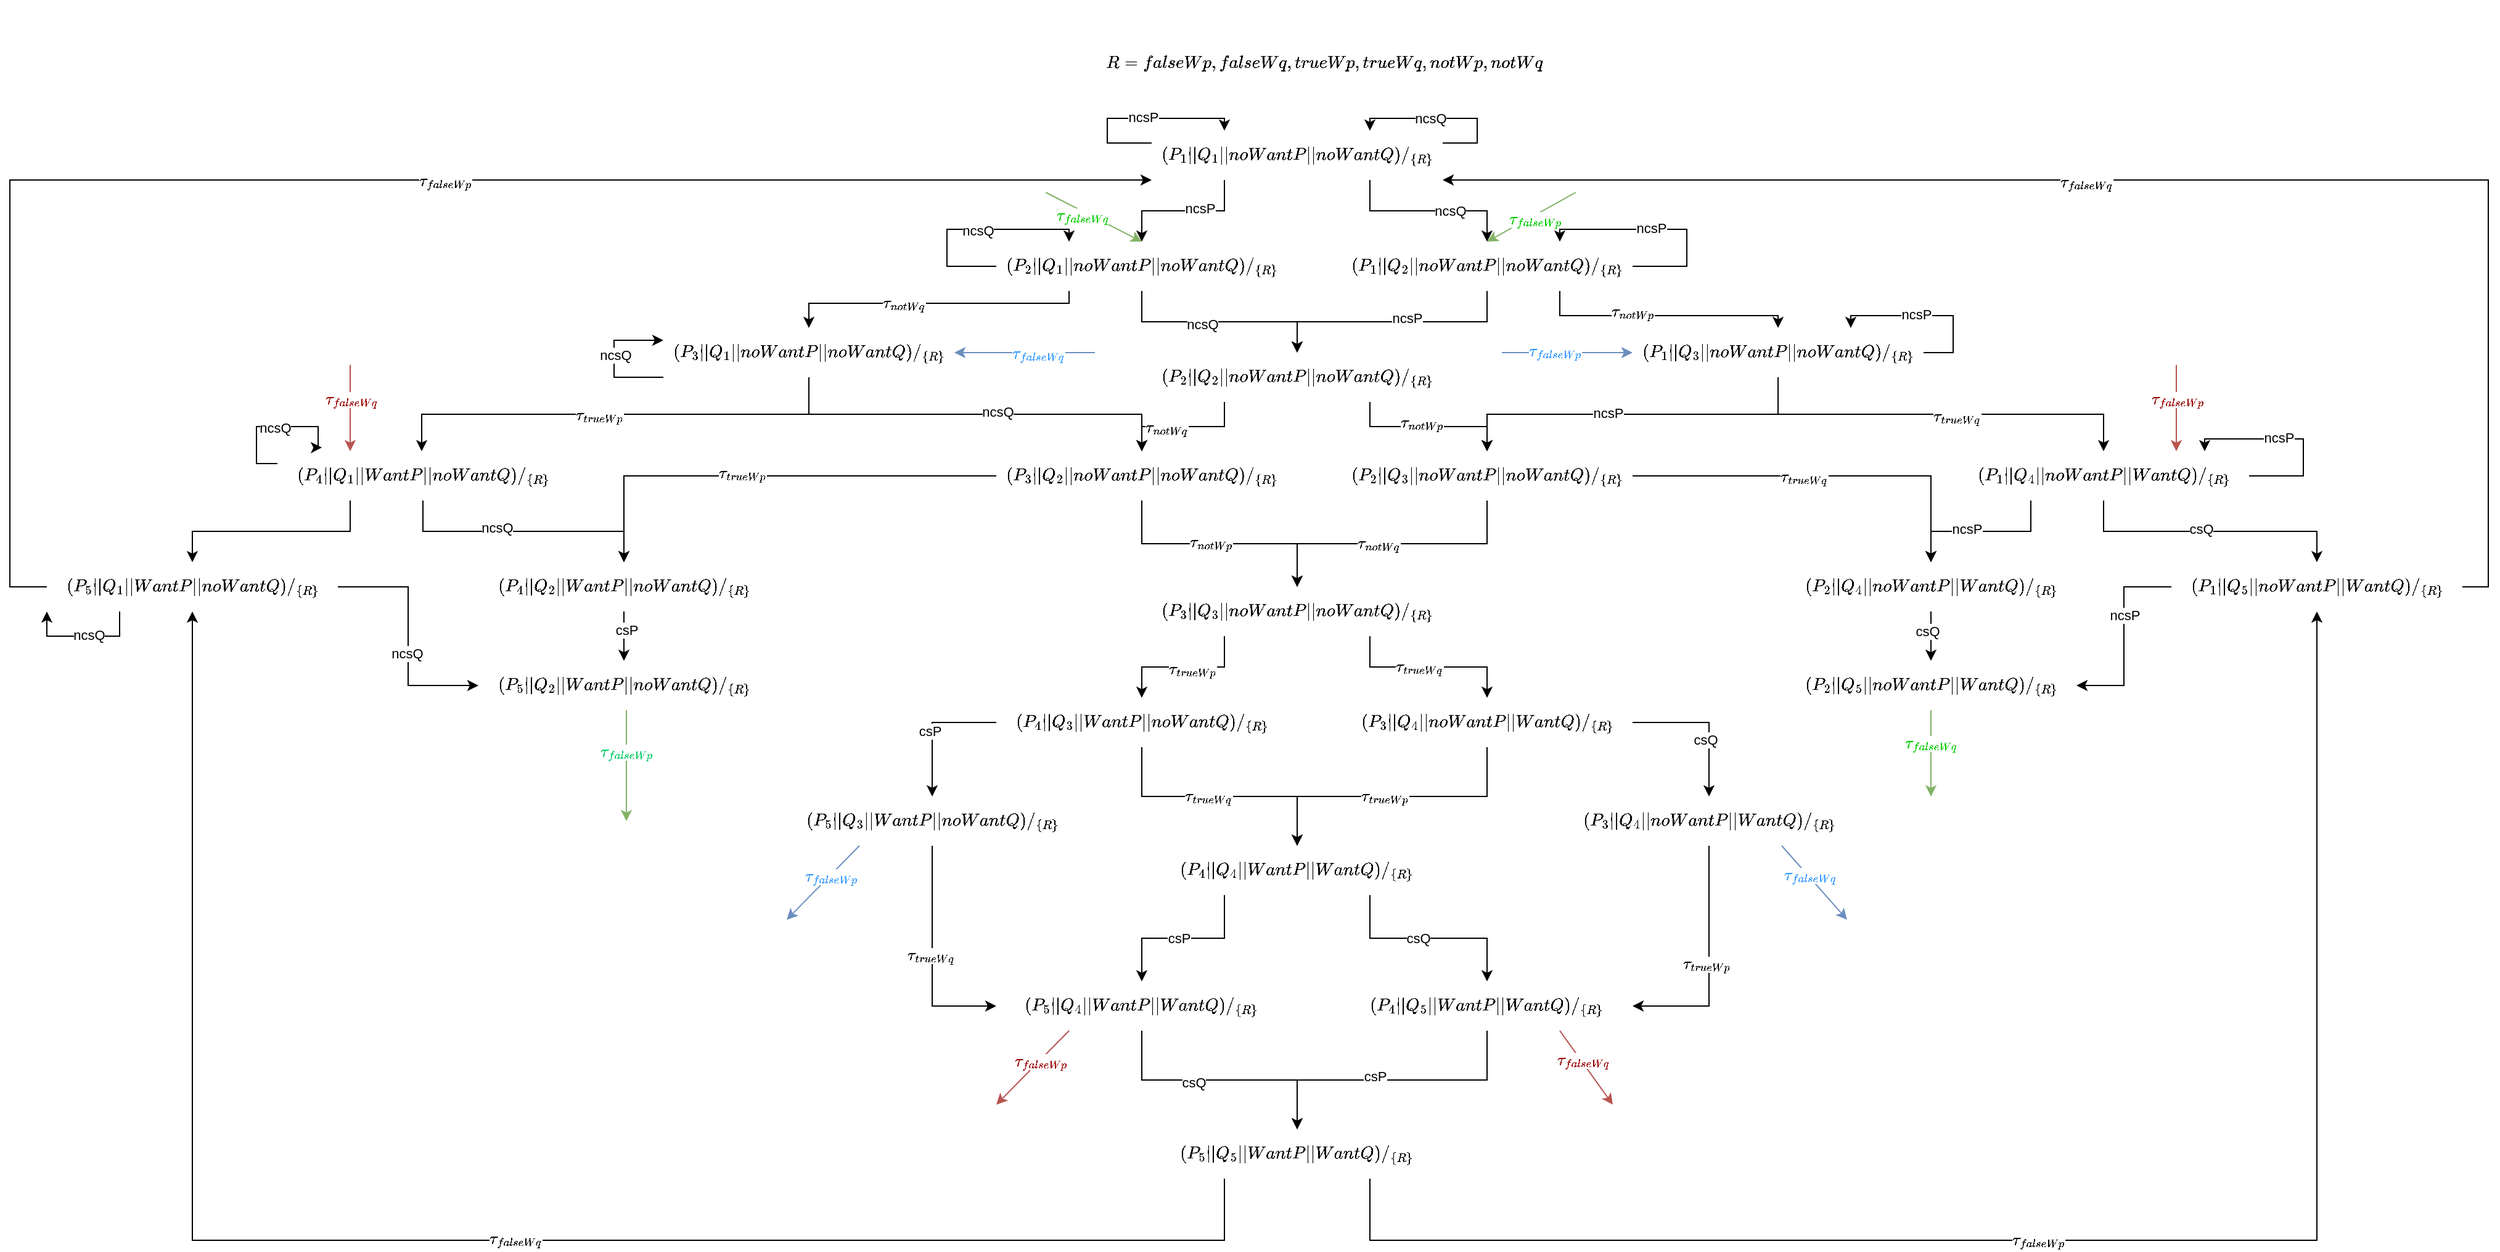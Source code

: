 <mxfile version="18.2.0" type="device"><diagram id="Afcf9CwC2AjglpCWgPPU" name="Page-1"><mxGraphModel dx="3427" dy="1967" grid="1" gridSize="10" guides="1" tooltips="1" connect="1" arrows="1" fold="1" page="1" pageScale="1" pageWidth="2200" pageHeight="1100" math="1" shadow="0"><root><mxCell id="0"/><mxCell id="1" parent="0"/><mxCell id="pfBzZt-6B8SaMZsvQ2Gk-3" style="edgeStyle=orthogonalEdgeStyle;rounded=0;orthogonalLoop=1;jettySize=auto;html=1;entryX=0.75;entryY=0;entryDx=0;entryDy=0;exitX=1;exitY=0.25;exitDx=0;exitDy=0;" parent="1" source="pfBzZt-6B8SaMZsvQ2Gk-1" target="pfBzZt-6B8SaMZsvQ2Gk-1" edge="1"><mxGeometry relative="1" as="geometry"><mxPoint x="1250.0" y="80" as="targetPoint"/><Array as="points"><mxPoint x="1250.0" y="120"/><mxPoint x="1250.0" y="100"/><mxPoint x="1163.0" y="100"/></Array></mxGeometry></mxCell><mxCell id="pfBzZt-6B8SaMZsvQ2Gk-4" value="ncsQ" style="edgeLabel;html=1;align=center;verticalAlign=middle;resizable=0;points=[];" parent="pfBzZt-6B8SaMZsvQ2Gk-3" vertex="1" connectable="0"><mxGeometry x="-0.215" y="1" relative="1" as="geometry"><mxPoint x="-29" y="-1" as="offset"/></mxGeometry></mxCell><mxCell id="pfBzZt-6B8SaMZsvQ2Gk-6" value="" style="edgeStyle=orthogonalEdgeStyle;rounded=0;orthogonalLoop=1;jettySize=auto;html=1;entryX=0.25;entryY=0;entryDx=0;entryDy=0;" parent="1" source="pfBzZt-6B8SaMZsvQ2Gk-1" target="pfBzZt-6B8SaMZsvQ2Gk-1" edge="1"><mxGeometry relative="1" as="geometry"><mxPoint x="980" y="100" as="targetPoint"/><Array as="points"><mxPoint x="950" y="120"/><mxPoint x="950" y="100"/><mxPoint x="1045" y="100"/></Array></mxGeometry></mxCell><mxCell id="pfBzZt-6B8SaMZsvQ2Gk-7" value="ncsP" style="edgeLabel;html=1;align=center;verticalAlign=middle;resizable=0;points=[];" parent="pfBzZt-6B8SaMZsvQ2Gk-6" vertex="1" connectable="0"><mxGeometry x="0.047" y="1" relative="1" as="geometry"><mxPoint as="offset"/></mxGeometry></mxCell><mxCell id="pfBzZt-6B8SaMZsvQ2Gk-11" style="edgeStyle=orthogonalEdgeStyle;rounded=0;orthogonalLoop=1;jettySize=auto;html=1;exitX=0.25;exitY=1;exitDx=0;exitDy=0;entryX=0.5;entryY=0;entryDx=0;entryDy=0;" parent="1" source="pfBzZt-6B8SaMZsvQ2Gk-1" target="pfBzZt-6B8SaMZsvQ2Gk-8" edge="1"><mxGeometry relative="1" as="geometry"/></mxCell><mxCell id="pfBzZt-6B8SaMZsvQ2Gk-13" value="ncsP" style="edgeLabel;html=1;align=center;verticalAlign=middle;resizable=0;points=[];" parent="pfBzZt-6B8SaMZsvQ2Gk-11" vertex="1" connectable="0"><mxGeometry x="-0.232" y="-2" relative="1" as="geometry"><mxPoint as="offset"/></mxGeometry></mxCell><mxCell id="pfBzZt-6B8SaMZsvQ2Gk-12" style="edgeStyle=orthogonalEdgeStyle;rounded=0;orthogonalLoop=1;jettySize=auto;html=1;exitX=0.75;exitY=1;exitDx=0;exitDy=0;" parent="1" source="pfBzZt-6B8SaMZsvQ2Gk-1" target="pfBzZt-6B8SaMZsvQ2Gk-9" edge="1"><mxGeometry relative="1" as="geometry"/></mxCell><mxCell id="pfBzZt-6B8SaMZsvQ2Gk-14" value="ncsQ" style="edgeLabel;html=1;align=center;verticalAlign=middle;resizable=0;points=[];" parent="pfBzZt-6B8SaMZsvQ2Gk-12" vertex="1" connectable="0"><mxGeometry x="0.239" relative="1" as="geometry"><mxPoint as="offset"/></mxGeometry></mxCell><mxCell id="pfBzZt-6B8SaMZsvQ2Gk-1" value="\( (P_1 || Q_1 || noWantP || noWantQ)/_{\{R\}} \)" style="text;html=1;strokeColor=none;fillColor=none;align=center;verticalAlign=middle;whiteSpace=wrap;rounded=0;" parent="1" vertex="1"><mxGeometry x="986" y="110" width="236" height="40" as="geometry"/></mxCell><mxCell id="pfBzZt-6B8SaMZsvQ2Gk-2" value="\( R =&amp;nbsp;falseWp, falseWq, trueWp, trueWq, notWp,notWq \)" style="text;html=1;strokeColor=none;fillColor=none;align=center;verticalAlign=middle;whiteSpace=wrap;rounded=0;" parent="1" vertex="1"><mxGeometry x="1096" y="40" width="60" height="30" as="geometry"/></mxCell><mxCell id="pfBzZt-6B8SaMZsvQ2Gk-15" style="edgeStyle=orthogonalEdgeStyle;rounded=0;orthogonalLoop=1;jettySize=auto;html=1;exitX=0.5;exitY=1;exitDx=0;exitDy=0;entryX=0.5;entryY=0;entryDx=0;entryDy=0;" parent="1" source="pfBzZt-6B8SaMZsvQ2Gk-8" target="pfBzZt-6B8SaMZsvQ2Gk-10" edge="1"><mxGeometry relative="1" as="geometry"/></mxCell><mxCell id="pfBzZt-6B8SaMZsvQ2Gk-18" value="ncsQ" style="edgeLabel;html=1;align=center;verticalAlign=middle;resizable=0;points=[];" parent="pfBzZt-6B8SaMZsvQ2Gk-15" vertex="1" connectable="0"><mxGeometry x="-0.165" y="-2" relative="1" as="geometry"><mxPoint as="offset"/></mxGeometry></mxCell><mxCell id="pfBzZt-6B8SaMZsvQ2Gk-19" style="edgeStyle=orthogonalEdgeStyle;rounded=0;orthogonalLoop=1;jettySize=auto;html=1;exitX=0.25;exitY=1;exitDx=0;exitDy=0;" parent="1" source="pfBzZt-6B8SaMZsvQ2Gk-8" target="pfBzZt-6B8SaMZsvQ2Gk-116" edge="1"><mxGeometry relative="1" as="geometry"><mxPoint x="870" y="280" as="targetPoint"/><Array as="points"><mxPoint x="919" y="250"/><mxPoint x="708" y="250"/></Array></mxGeometry></mxCell><mxCell id="pfBzZt-6B8SaMZsvQ2Gk-22" value="\( \tau_{notWq} \)" style="edgeLabel;html=1;align=center;verticalAlign=middle;resizable=0;points=[];" parent="pfBzZt-6B8SaMZsvQ2Gk-19" vertex="1" connectable="0"><mxGeometry x="0.195" relative="1" as="geometry"><mxPoint as="offset"/></mxGeometry></mxCell><mxCell id="pfBzZt-6B8SaMZsvQ2Gk-74" style="edgeStyle=orthogonalEdgeStyle;rounded=0;orthogonalLoop=1;jettySize=auto;html=1;entryX=0.25;entryY=0;entryDx=0;entryDy=0;" parent="1" source="pfBzZt-6B8SaMZsvQ2Gk-8" target="pfBzZt-6B8SaMZsvQ2Gk-8" edge="1"><mxGeometry relative="1" as="geometry"><mxPoint x="890" y="190" as="targetPoint"/><Array as="points"><mxPoint x="820" y="220"/><mxPoint x="820" y="190"/><mxPoint x="919" y="190"/></Array></mxGeometry></mxCell><mxCell id="pfBzZt-6B8SaMZsvQ2Gk-75" value="ncsQ" style="edgeLabel;html=1;align=center;verticalAlign=middle;resizable=0;points=[];" parent="pfBzZt-6B8SaMZsvQ2Gk-74" vertex="1" connectable="0"><mxGeometry x="0.058" y="-1" relative="1" as="geometry"><mxPoint as="offset"/></mxGeometry></mxCell><mxCell id="pfBzZt-6B8SaMZsvQ2Gk-8" value="\( (P_2&amp;nbsp;|| Q_1 || noWantP || noWantQ)/_{\{R\}} \)" style="text;html=1;strokeColor=none;fillColor=none;align=center;verticalAlign=middle;whiteSpace=wrap;rounded=0;" parent="1" vertex="1"><mxGeometry x="860" y="200" width="236" height="40" as="geometry"/></mxCell><mxCell id="pfBzZt-6B8SaMZsvQ2Gk-16" style="edgeStyle=orthogonalEdgeStyle;rounded=0;orthogonalLoop=1;jettySize=auto;html=1;exitX=0.5;exitY=1;exitDx=0;exitDy=0;entryX=0.5;entryY=0;entryDx=0;entryDy=0;" parent="1" source="pfBzZt-6B8SaMZsvQ2Gk-9" target="pfBzZt-6B8SaMZsvQ2Gk-10" edge="1"><mxGeometry relative="1" as="geometry"/></mxCell><mxCell id="pfBzZt-6B8SaMZsvQ2Gk-17" value="ncsP" style="edgeLabel;html=1;align=center;verticalAlign=middle;resizable=0;points=[];" parent="pfBzZt-6B8SaMZsvQ2Gk-16" vertex="1" connectable="0"><mxGeometry x="-0.115" y="-3" relative="1" as="geometry"><mxPoint as="offset"/></mxGeometry></mxCell><mxCell id="pfBzZt-6B8SaMZsvQ2Gk-20" style="edgeStyle=orthogonalEdgeStyle;rounded=0;orthogonalLoop=1;jettySize=auto;html=1;exitX=0.75;exitY=1;exitDx=0;exitDy=0;" parent="1" source="pfBzZt-6B8SaMZsvQ2Gk-9" target="pfBzZt-6B8SaMZsvQ2Gk-78" edge="1"><mxGeometry relative="1" as="geometry"><mxPoint x="1496.0" y="270" as="targetPoint"/><mxPoint x="1423.0" y="240" as="sourcePoint"/><Array as="points"><mxPoint x="1317.0" y="260"/><mxPoint x="1494.0" y="260"/></Array></mxGeometry></mxCell><mxCell id="pfBzZt-6B8SaMZsvQ2Gk-21" value="\( \tau_{notWp} \)" style="edgeLabel;html=1;align=center;verticalAlign=middle;resizable=0;points=[];" parent="pfBzZt-6B8SaMZsvQ2Gk-20" vertex="1" connectable="0"><mxGeometry x="-0.24" y="3" relative="1" as="geometry"><mxPoint as="offset"/></mxGeometry></mxCell><mxCell id="pfBzZt-6B8SaMZsvQ2Gk-76" style="edgeStyle=orthogonalEdgeStyle;rounded=0;orthogonalLoop=1;jettySize=auto;html=1;exitX=1;exitY=0.5;exitDx=0;exitDy=0;entryX=0.75;entryY=0;entryDx=0;entryDy=0;" parent="1" source="pfBzZt-6B8SaMZsvQ2Gk-9" target="pfBzZt-6B8SaMZsvQ2Gk-9" edge="1"><mxGeometry relative="1" as="geometry"><mxPoint x="1410.0" y="190" as="targetPoint"/><Array as="points"><mxPoint x="1420.0" y="220"/><mxPoint x="1420.0" y="190"/><mxPoint x="1317.0" y="190"/></Array></mxGeometry></mxCell><mxCell id="pfBzZt-6B8SaMZsvQ2Gk-77" value="ncsP" style="edgeLabel;html=1;align=center;verticalAlign=middle;resizable=0;points=[];" parent="pfBzZt-6B8SaMZsvQ2Gk-76" vertex="1" connectable="0"><mxGeometry x="0.104" y="-1" relative="1" as="geometry"><mxPoint as="offset"/></mxGeometry></mxCell><mxCell id="pfBzZt-6B8SaMZsvQ2Gk-9" value="\( (P_1 || Q_2 || noWantP || noWantQ)/_{\{R\}} \)" style="text;html=1;strokeColor=none;fillColor=none;align=center;verticalAlign=middle;whiteSpace=wrap;rounded=0;" parent="1" vertex="1"><mxGeometry x="1140.0" y="200" width="236" height="40" as="geometry"/></mxCell><mxCell id="pfBzZt-6B8SaMZsvQ2Gk-25" style="edgeStyle=orthogonalEdgeStyle;rounded=0;orthogonalLoop=1;jettySize=auto;html=1;exitX=0.75;exitY=1;exitDx=0;exitDy=0;" parent="1" source="pfBzZt-6B8SaMZsvQ2Gk-10" target="pfBzZt-6B8SaMZsvQ2Gk-24" edge="1"><mxGeometry relative="1" as="geometry"><Array as="points"><mxPoint x="1163.0" y="350"/><mxPoint x="1258.0" y="350"/></Array></mxGeometry></mxCell><mxCell id="pfBzZt-6B8SaMZsvQ2Gk-29" value="\( \tau_{notWp} \)" style="edgeLabel;html=1;align=center;verticalAlign=middle;resizable=0;points=[];" parent="pfBzZt-6B8SaMZsvQ2Gk-25" vertex="1" connectable="0"><mxGeometry x="-0.08" y="3" relative="1" as="geometry"><mxPoint as="offset"/></mxGeometry></mxCell><mxCell id="pfBzZt-6B8SaMZsvQ2Gk-26" style="edgeStyle=orthogonalEdgeStyle;rounded=0;orthogonalLoop=1;jettySize=auto;html=1;exitX=0.25;exitY=1;exitDx=0;exitDy=0;entryX=0.5;entryY=0;entryDx=0;entryDy=0;" parent="1" source="pfBzZt-6B8SaMZsvQ2Gk-10" target="pfBzZt-6B8SaMZsvQ2Gk-23" edge="1"><mxGeometry relative="1" as="geometry"/></mxCell><mxCell id="pfBzZt-6B8SaMZsvQ2Gk-27" value="\( \tau_{notWq} \)" style="edgeLabel;html=1;align=center;verticalAlign=middle;resizable=0;points=[];" parent="pfBzZt-6B8SaMZsvQ2Gk-26" vertex="1" connectable="0"><mxGeometry x="0.252" y="1" relative="1" as="geometry"><mxPoint as="offset"/></mxGeometry></mxCell><mxCell id="pfBzZt-6B8SaMZsvQ2Gk-10" value="\( (P_2&amp;nbsp;|| Q_2 || noWantP || noWantQ)/_{\{R\}} \)" style="text;html=1;strokeColor=none;fillColor=none;align=center;verticalAlign=middle;whiteSpace=wrap;rounded=0;" parent="1" vertex="1"><mxGeometry x="986" y="290" width="236" height="40" as="geometry"/></mxCell><mxCell id="pfBzZt-6B8SaMZsvQ2Gk-32" style="edgeStyle=orthogonalEdgeStyle;rounded=0;orthogonalLoop=1;jettySize=auto;html=1;exitX=0.5;exitY=1;exitDx=0;exitDy=0;entryX=0.5;entryY=0;entryDx=0;entryDy=0;" parent="1" source="pfBzZt-6B8SaMZsvQ2Gk-23" target="pfBzZt-6B8SaMZsvQ2Gk-30" edge="1"><mxGeometry relative="1" as="geometry"/></mxCell><mxCell id="pfBzZt-6B8SaMZsvQ2Gk-33" value="\( \tau_{notWp} \)" style="edgeLabel;html=1;align=center;verticalAlign=middle;resizable=0;points=[];" parent="pfBzZt-6B8SaMZsvQ2Gk-32" vertex="1" connectable="0"><mxGeometry x="-0.073" y="1" relative="1" as="geometry"><mxPoint as="offset"/></mxGeometry></mxCell><mxCell id="NFLEL3XzsiI7SltmjoO4-3" style="edgeStyle=orthogonalEdgeStyle;rounded=0;orthogonalLoop=1;jettySize=auto;html=1;entryX=0.5;entryY=0;entryDx=0;entryDy=0;" edge="1" parent="1" source="pfBzZt-6B8SaMZsvQ2Gk-23" target="pfBzZt-6B8SaMZsvQ2Gk-128"><mxGeometry relative="1" as="geometry"/></mxCell><mxCell id="NFLEL3XzsiI7SltmjoO4-4" value="&lt;span style=&quot;color: rgba(0, 0, 0, 0); font-family: monospace; font-size: 0px; text-align: start; background-color: rgb(248, 249, 250);&quot;&gt;%3CmxGraphModel%3E%3Croot%3E%3CmxCell%20id%3D%220%22%2F%3E%3CmxCell%20id%3D%221%22%20parent%3D%220%22%2F%3E%3CmxCell%20id%3D%222%22%20value%3D%22%5C(%20%5Ctau_%7BtrueWp%7D%20%5C)%22%20style%3D%22edgeLabel%3Bhtml%3D1%3Balign%3Dcenter%3BverticalAlign%3Dmiddle%3Bresizable%3D0%3Bpoints%3D%5B%5D%3B%22%20vertex%3D%221%22%20connectable%3D%220%22%20parent%3D%221%22%3E%3CmxGeometry%20x%3D%22328.571%22%20y%3D%22487%22%20as%3D%22geometry%22%2F%3E%3C%2FmxCell%3E%3C%2Froot%3E%3C%2FmxGraphModel%3E&lt;/span&gt;" style="edgeLabel;html=1;align=center;verticalAlign=middle;resizable=0;points=[];" vertex="1" connectable="0" parent="NFLEL3XzsiI7SltmjoO4-3"><mxGeometry x="-0.092" y="1" relative="1" as="geometry"><mxPoint as="offset"/></mxGeometry></mxCell><mxCell id="NFLEL3XzsiI7SltmjoO4-5" value="\( \tau_{trueWp} \)" style="edgeLabel;html=1;align=center;verticalAlign=middle;resizable=0;points=[];" vertex="1" connectable="0" parent="NFLEL3XzsiI7SltmjoO4-3"><mxGeometry x="0.108" y="-2" relative="1" as="geometry"><mxPoint as="offset"/></mxGeometry></mxCell><mxCell id="pfBzZt-6B8SaMZsvQ2Gk-23" value="\( (P_3 || Q_2 || noWantP || noWantQ)/_{\{R\}} \)" style="text;html=1;strokeColor=none;fillColor=none;align=center;verticalAlign=middle;whiteSpace=wrap;rounded=0;" parent="1" vertex="1"><mxGeometry x="860" y="370" width="236" height="40" as="geometry"/></mxCell><mxCell id="pfBzZt-6B8SaMZsvQ2Gk-31" value="" style="edgeStyle=orthogonalEdgeStyle;rounded=0;orthogonalLoop=1;jettySize=auto;html=1;" parent="1" source="pfBzZt-6B8SaMZsvQ2Gk-24" target="pfBzZt-6B8SaMZsvQ2Gk-30" edge="1"><mxGeometry relative="1" as="geometry"/></mxCell><mxCell id="pfBzZt-6B8SaMZsvQ2Gk-34" value="\( \tau_{notWq} \)" style="edgeLabel;html=1;align=center;verticalAlign=middle;resizable=0;points=[];" parent="pfBzZt-6B8SaMZsvQ2Gk-31" vertex="1" connectable="0"><mxGeometry x="0.125" relative="1" as="geometry"><mxPoint x="3" as="offset"/></mxGeometry></mxCell><mxCell id="NFLEL3XzsiI7SltmjoO4-6" style="edgeStyle=orthogonalEdgeStyle;rounded=0;orthogonalLoop=1;jettySize=auto;html=1;" edge="1" parent="1" source="pfBzZt-6B8SaMZsvQ2Gk-24" target="pfBzZt-6B8SaMZsvQ2Gk-93"><mxGeometry relative="1" as="geometry"/></mxCell><mxCell id="NFLEL3XzsiI7SltmjoO4-7" value="\( \tau_{trueWq} \)" style="edgeLabel;html=1;align=center;verticalAlign=middle;resizable=0;points=[];" vertex="1" connectable="0" parent="NFLEL3XzsiI7SltmjoO4-6"><mxGeometry x="-0.111" y="-1" relative="1" as="geometry"><mxPoint as="offset"/></mxGeometry></mxCell><mxCell id="pfBzZt-6B8SaMZsvQ2Gk-24" value="\( (P_2&amp;nbsp;|| Q_3 || noWantP || noWantQ)/_{\{R\}} \)" style="text;html=1;strokeColor=none;fillColor=none;align=center;verticalAlign=middle;whiteSpace=wrap;rounded=0;" parent="1" vertex="1"><mxGeometry x="1140.0" y="370" width="236" height="40" as="geometry"/></mxCell><mxCell id="pfBzZt-6B8SaMZsvQ2Gk-36" value="" style="edgeStyle=orthogonalEdgeStyle;rounded=0;orthogonalLoop=1;jettySize=auto;html=1;exitX=0.25;exitY=1;exitDx=0;exitDy=0;" parent="1" source="pfBzZt-6B8SaMZsvQ2Gk-30" target="pfBzZt-6B8SaMZsvQ2Gk-35" edge="1"><mxGeometry relative="1" as="geometry"/></mxCell><mxCell id="pfBzZt-6B8SaMZsvQ2Gk-41" value="\( \tau_{trueWp} \)" style="edgeLabel;html=1;align=center;verticalAlign=middle;resizable=0;points=[];" parent="pfBzZt-6B8SaMZsvQ2Gk-36" vertex="1" connectable="0"><mxGeometry x="-0.118" y="2" relative="1" as="geometry"><mxPoint as="offset"/></mxGeometry></mxCell><mxCell id="pfBzZt-6B8SaMZsvQ2Gk-40" value="" style="edgeStyle=orthogonalEdgeStyle;rounded=0;orthogonalLoop=1;jettySize=auto;html=1;exitX=0.75;exitY=1;exitDx=0;exitDy=0;" parent="1" source="pfBzZt-6B8SaMZsvQ2Gk-30" target="pfBzZt-6B8SaMZsvQ2Gk-39" edge="1"><mxGeometry relative="1" as="geometry"/></mxCell><mxCell id="pfBzZt-6B8SaMZsvQ2Gk-42" value="\( \tau_{trueWq} \)" style="edgeLabel;html=1;align=center;verticalAlign=middle;resizable=0;points=[];" parent="pfBzZt-6B8SaMZsvQ2Gk-40" vertex="1" connectable="0"><mxGeometry x="-0.104" relative="1" as="geometry"><mxPoint as="offset"/></mxGeometry></mxCell><mxCell id="pfBzZt-6B8SaMZsvQ2Gk-30" value="\( (P_3 || Q_3 || noWantP || noWantQ)/_{\{R\}} \)" style="text;html=1;strokeColor=none;fillColor=none;align=center;verticalAlign=middle;whiteSpace=wrap;rounded=0;" parent="1" vertex="1"><mxGeometry x="986" y="480" width="236" height="40" as="geometry"/></mxCell><mxCell id="pfBzZt-6B8SaMZsvQ2Gk-46" style="edgeStyle=orthogonalEdgeStyle;rounded=0;orthogonalLoop=1;jettySize=auto;html=1;entryX=0.5;entryY=0;entryDx=0;entryDy=0;" parent="1" source="pfBzZt-6B8SaMZsvQ2Gk-35" target="pfBzZt-6B8SaMZsvQ2Gk-44" edge="1"><mxGeometry relative="1" as="geometry"/></mxCell><mxCell id="pfBzZt-6B8SaMZsvQ2Gk-47" value="\( \tau_{trueWq} \)" style="edgeLabel;html=1;align=center;verticalAlign=middle;resizable=0;points=[];" parent="pfBzZt-6B8SaMZsvQ2Gk-46" vertex="1" connectable="0"><mxGeometry x="-0.086" relative="1" as="geometry"><mxPoint as="offset"/></mxGeometry></mxCell><mxCell id="NFLEL3XzsiI7SltmjoO4-9" style="edgeStyle=orthogonalEdgeStyle;rounded=0;orthogonalLoop=1;jettySize=auto;html=1;entryX=0.5;entryY=0;entryDx=0;entryDy=0;exitX=0;exitY=0.5;exitDx=0;exitDy=0;" edge="1" parent="1" source="pfBzZt-6B8SaMZsvQ2Gk-35" target="NFLEL3XzsiI7SltmjoO4-8"><mxGeometry relative="1" as="geometry"/></mxCell><mxCell id="NFLEL3XzsiI7SltmjoO4-10" value="csP" style="edgeLabel;html=1;align=center;verticalAlign=middle;resizable=0;points=[];" vertex="1" connectable="0" parent="NFLEL3XzsiI7SltmjoO4-9"><mxGeometry x="0.051" y="-2" relative="1" as="geometry"><mxPoint as="offset"/></mxGeometry></mxCell><mxCell id="pfBzZt-6B8SaMZsvQ2Gk-35" value="\( (P_4 || Q_3 || WantP || noWantQ)/_{\{R\}} \)" style="text;html=1;strokeColor=none;fillColor=none;align=center;verticalAlign=middle;whiteSpace=wrap;rounded=0;" parent="1" vertex="1"><mxGeometry x="860" y="570" width="236" height="40" as="geometry"/></mxCell><mxCell id="pfBzZt-6B8SaMZsvQ2Gk-45" value="" style="edgeStyle=orthogonalEdgeStyle;rounded=0;orthogonalLoop=1;jettySize=auto;html=1;" parent="1" source="pfBzZt-6B8SaMZsvQ2Gk-39" target="pfBzZt-6B8SaMZsvQ2Gk-44" edge="1"><mxGeometry relative="1" as="geometry"/></mxCell><mxCell id="pfBzZt-6B8SaMZsvQ2Gk-48" value="\( \tau_{trueWp} \)" style="edgeLabel;html=1;align=center;verticalAlign=middle;resizable=0;points=[];" parent="pfBzZt-6B8SaMZsvQ2Gk-45" vertex="1" connectable="0"><mxGeometry x="0.051" relative="1" as="geometry"><mxPoint as="offset"/></mxGeometry></mxCell><mxCell id="NFLEL3XzsiI7SltmjoO4-24" value="" style="edgeStyle=orthogonalEdgeStyle;rounded=0;orthogonalLoop=1;jettySize=auto;html=1;fontColor=#3399FF;exitX=1;exitY=0.5;exitDx=0;exitDy=0;" edge="1" parent="1" source="pfBzZt-6B8SaMZsvQ2Gk-39" target="NFLEL3XzsiI7SltmjoO4-23"><mxGeometry relative="1" as="geometry"/></mxCell><mxCell id="NFLEL3XzsiI7SltmjoO4-25" value="csQ" style="edgeLabel;html=1;align=center;verticalAlign=middle;resizable=0;points=[];fontColor=#000000;" vertex="1" connectable="0" parent="NFLEL3XzsiI7SltmjoO4-24"><mxGeometry x="0.239" y="-3" relative="1" as="geometry"><mxPoint as="offset"/></mxGeometry></mxCell><mxCell id="pfBzZt-6B8SaMZsvQ2Gk-39" value="\( (P_3 || Q_4 || noWantP || WantQ)/_{\{R\}} \)" style="text;html=1;strokeColor=none;fillColor=none;align=center;verticalAlign=middle;whiteSpace=wrap;rounded=0;" parent="1" vertex="1"><mxGeometry x="1140.0" y="570" width="236" height="40" as="geometry"/></mxCell><mxCell id="pfBzZt-6B8SaMZsvQ2Gk-50" value="" style="edgeStyle=orthogonalEdgeStyle;rounded=0;orthogonalLoop=1;jettySize=auto;html=1;exitX=0.25;exitY=1;exitDx=0;exitDy=0;" parent="1" source="pfBzZt-6B8SaMZsvQ2Gk-44" target="pfBzZt-6B8SaMZsvQ2Gk-49" edge="1"><mxGeometry relative="1" as="geometry"/></mxCell><mxCell id="pfBzZt-6B8SaMZsvQ2Gk-51" value="csP" style="edgeLabel;html=1;align=center;verticalAlign=middle;resizable=0;points=[];" parent="pfBzZt-6B8SaMZsvQ2Gk-50" vertex="1" connectable="0"><mxGeometry x="0.061" relative="1" as="geometry"><mxPoint as="offset"/></mxGeometry></mxCell><mxCell id="pfBzZt-6B8SaMZsvQ2Gk-53" value="" style="edgeStyle=orthogonalEdgeStyle;rounded=0;orthogonalLoop=1;jettySize=auto;html=1;exitX=0.75;exitY=1;exitDx=0;exitDy=0;" parent="1" source="pfBzZt-6B8SaMZsvQ2Gk-44" target="pfBzZt-6B8SaMZsvQ2Gk-52" edge="1"><mxGeometry relative="1" as="geometry"/></mxCell><mxCell id="pfBzZt-6B8SaMZsvQ2Gk-54" value="csQ" style="edgeLabel;html=1;align=center;verticalAlign=middle;resizable=0;points=[];" parent="pfBzZt-6B8SaMZsvQ2Gk-53" vertex="1" connectable="0"><mxGeometry x="-0.105" relative="1" as="geometry"><mxPoint as="offset"/></mxGeometry></mxCell><mxCell id="pfBzZt-6B8SaMZsvQ2Gk-44" value="\( (P_4 || Q_4 || WantP || WantQ)/_{\{R\}} \)" style="text;html=1;strokeColor=none;fillColor=none;align=center;verticalAlign=middle;whiteSpace=wrap;rounded=0;" parent="1" vertex="1"><mxGeometry x="986" y="690" width="236" height="40" as="geometry"/></mxCell><mxCell id="pfBzZt-6B8SaMZsvQ2Gk-56" value="" style="edgeStyle=orthogonalEdgeStyle;rounded=0;orthogonalLoop=1;jettySize=auto;html=1;" parent="1" source="pfBzZt-6B8SaMZsvQ2Gk-49" target="pfBzZt-6B8SaMZsvQ2Gk-55" edge="1"><mxGeometry relative="1" as="geometry"/></mxCell><mxCell id="pfBzZt-6B8SaMZsvQ2Gk-58" value="csQ" style="edgeLabel;html=1;align=center;verticalAlign=middle;resizable=0;points=[];" parent="pfBzZt-6B8SaMZsvQ2Gk-56" vertex="1" connectable="0"><mxGeometry x="-0.208" y="-2" relative="1" as="geometry"><mxPoint as="offset"/></mxGeometry></mxCell><mxCell id="pfBzZt-6B8SaMZsvQ2Gk-49" value="\( (P_5 || Q_4 || WantP || WantQ)/_{\{R\}} \)" style="text;html=1;strokeColor=none;fillColor=none;align=center;verticalAlign=middle;whiteSpace=wrap;rounded=0;" parent="1" vertex="1"><mxGeometry x="860" y="800" width="236" height="40" as="geometry"/></mxCell><mxCell id="pfBzZt-6B8SaMZsvQ2Gk-57" style="edgeStyle=orthogonalEdgeStyle;rounded=0;orthogonalLoop=1;jettySize=auto;html=1;entryX=0.5;entryY=0;entryDx=0;entryDy=0;" parent="1" source="pfBzZt-6B8SaMZsvQ2Gk-52" target="pfBzZt-6B8SaMZsvQ2Gk-55" edge="1"><mxGeometry relative="1" as="geometry"/></mxCell><mxCell id="pfBzZt-6B8SaMZsvQ2Gk-59" value="csP" style="edgeLabel;html=1;align=center;verticalAlign=middle;resizable=0;points=[];" parent="pfBzZt-6B8SaMZsvQ2Gk-57" vertex="1" connectable="0"><mxGeometry x="0.125" y="-3" relative="1" as="geometry"><mxPoint as="offset"/></mxGeometry></mxCell><mxCell id="pfBzZt-6B8SaMZsvQ2Gk-52" value="\( (P_4 || Q_5 || WantP || WantQ)/_{\{R\}} \)" style="text;html=1;strokeColor=none;fillColor=none;align=center;verticalAlign=middle;whiteSpace=wrap;rounded=0;" parent="1" vertex="1"><mxGeometry x="1140.0" y="800" width="236" height="40" as="geometry"/></mxCell><mxCell id="pfBzZt-6B8SaMZsvQ2Gk-61" value="" style="edgeStyle=orthogonalEdgeStyle;rounded=0;orthogonalLoop=1;jettySize=auto;html=1;exitX=0.75;exitY=1;exitDx=0;exitDy=0;" parent="1" source="pfBzZt-6B8SaMZsvQ2Gk-55" target="pfBzZt-6B8SaMZsvQ2Gk-97" edge="1"><mxGeometry relative="1" as="geometry"><mxPoint x="1930.0" y="1050" as="targetPoint"/><Array as="points"><mxPoint x="1163.0" y="1010"/><mxPoint x="1931.0" y="1010"/></Array></mxGeometry></mxCell><mxCell id="pfBzZt-6B8SaMZsvQ2Gk-65" value="\( \tau_{falseWp} \)" style="edgeLabel;html=1;align=center;verticalAlign=middle;resizable=0;points=[];" parent="pfBzZt-6B8SaMZsvQ2Gk-61" vertex="1" connectable="0"><mxGeometry x="-0.099" relative="1" as="geometry"><mxPoint x="-7" as="offset"/></mxGeometry></mxCell><mxCell id="pfBzZt-6B8SaMZsvQ2Gk-63" value="" style="edgeStyle=orthogonalEdgeStyle;rounded=0;orthogonalLoop=1;jettySize=auto;html=1;exitX=0.25;exitY=1;exitDx=0;exitDy=0;entryX=0.5;entryY=1;entryDx=0;entryDy=0;" parent="1" source="pfBzZt-6B8SaMZsvQ2Gk-55" target="pfBzZt-6B8SaMZsvQ2Gk-132" edge="1"><mxGeometry relative="1" as="geometry"><mxPoint x="420" y="980" as="targetPoint"/><Array as="points"><mxPoint x="1045" y="1010"/><mxPoint x="208" y="1010"/></Array></mxGeometry></mxCell><mxCell id="pfBzZt-6B8SaMZsvQ2Gk-64" value="\( \tau_{falseWq} \)" style="edgeLabel;html=1;align=center;verticalAlign=middle;resizable=0;points=[];" parent="pfBzZt-6B8SaMZsvQ2Gk-63" vertex="1" connectable="0"><mxGeometry x="-0.105" y="-1" relative="1" as="geometry"><mxPoint as="offset"/></mxGeometry></mxCell><mxCell id="pfBzZt-6B8SaMZsvQ2Gk-55" value="\( (P_5 || Q_5 || WantP || WantQ)/_{\{R\}} \)" style="text;html=1;strokeColor=none;fillColor=none;align=center;verticalAlign=middle;whiteSpace=wrap;rounded=0;" parent="1" vertex="1"><mxGeometry x="986" y="920" width="236" height="40" as="geometry"/></mxCell><mxCell id="pfBzZt-6B8SaMZsvQ2Gk-79" style="edgeStyle=orthogonalEdgeStyle;rounded=0;orthogonalLoop=1;jettySize=auto;html=1;exitX=0.5;exitY=1;exitDx=0;exitDy=0;entryX=0.5;entryY=0;entryDx=0;entryDy=0;" parent="1" source="pfBzZt-6B8SaMZsvQ2Gk-78" target="pfBzZt-6B8SaMZsvQ2Gk-24" edge="1"><mxGeometry relative="1" as="geometry"/></mxCell><mxCell id="pfBzZt-6B8SaMZsvQ2Gk-80" value="ncsP" style="edgeLabel;html=1;align=center;verticalAlign=middle;resizable=0;points=[];" parent="pfBzZt-6B8SaMZsvQ2Gk-79" vertex="1" connectable="0"><mxGeometry x="0.136" y="-1" relative="1" as="geometry"><mxPoint as="offset"/></mxGeometry></mxCell><mxCell id="pfBzZt-6B8SaMZsvQ2Gk-81" style="edgeStyle=orthogonalEdgeStyle;rounded=0;orthogonalLoop=1;jettySize=auto;html=1;exitX=1;exitY=0.5;exitDx=0;exitDy=0;entryX=0.75;entryY=0;entryDx=0;entryDy=0;" parent="1" source="pfBzZt-6B8SaMZsvQ2Gk-78" target="pfBzZt-6B8SaMZsvQ2Gk-78" edge="1"><mxGeometry relative="1" as="geometry"><mxPoint x="1666.0" y="250" as="targetPoint"/><Array as="points"><mxPoint x="1636.0" y="290"/><mxPoint x="1636.0" y="260"/><mxPoint x="1553.0" y="260"/></Array></mxGeometry></mxCell><mxCell id="pfBzZt-6B8SaMZsvQ2Gk-82" value="ncsP" style="edgeLabel;html=1;align=center;verticalAlign=middle;resizable=0;points=[];" parent="pfBzZt-6B8SaMZsvQ2Gk-81" vertex="1" connectable="0"><mxGeometry x="0.151" y="-1" relative="1" as="geometry"><mxPoint as="offset"/></mxGeometry></mxCell><mxCell id="pfBzZt-6B8SaMZsvQ2Gk-84" value="" style="edgeStyle=orthogonalEdgeStyle;rounded=0;orthogonalLoop=1;jettySize=auto;html=1;exitX=0.5;exitY=1;exitDx=0;exitDy=0;" parent="1" source="pfBzZt-6B8SaMZsvQ2Gk-78" target="pfBzZt-6B8SaMZsvQ2Gk-83" edge="1"><mxGeometry relative="1" as="geometry"/></mxCell><mxCell id="pfBzZt-6B8SaMZsvQ2Gk-86" value="&lt;span style=&quot;color: rgba(0, 0, 0, 0); font-family: monospace; font-size: 0px; text-align: start; background-color: rgb(248, 249, 250);&quot;&gt;%3CmxGraphModel%3E%3Croot%3E%3CmxCell%20id%3D%220%22%2F%3E%3CmxCell%20id%3D%221%22%20parent%3D%220%22%2F%3E%3CmxCell%20id%3D%222%22%20value%3D%22%5C(%20(P_1%20%7C%7C%20Q_2%20%7C%7C%20noWantP%20%7C%7C%20noWantQ)%2F_%7B%5C%7BR%5C%7D%7D%20%5C)%22%20style%3D%22text%3Bhtml%3D1%3BstrokeColor%3Dnone%3BfillColor%3Dnone%3Balign%3Dcenter%3BverticalAlign%3Dmiddle%3BwhiteSpace%3Dwrap%3Brounded%3D0%3B%22%20vertex%3D%221%22%20parent%3D%221%22%3E%3CmxGeometry%20x%3D%22450%22%20y%3D%22140%22%20width%3D%22236%22%20height%3D%2240%22%20as%3D%22geometry%22%2F%3E%3C%2FmxCell%3E%3C%2Froot%3E%3C%2FmxGraphModel%3E&lt;/span&gt;" style="edgeLabel;html=1;align=center;verticalAlign=middle;resizable=0;points=[];" parent="pfBzZt-6B8SaMZsvQ2Gk-84" vertex="1" connectable="0"><mxGeometry x="-0.078" relative="1" as="geometry"><mxPoint as="offset"/></mxGeometry></mxCell><mxCell id="pfBzZt-6B8SaMZsvQ2Gk-88" value="\( \tau_{trueWq} \)" style="edgeLabel;html=1;align=center;verticalAlign=middle;resizable=0;points=[];" parent="pfBzZt-6B8SaMZsvQ2Gk-84" vertex="1" connectable="0"><mxGeometry x="0.08" y="-2" relative="1" as="geometry"><mxPoint as="offset"/></mxGeometry></mxCell><mxCell id="pfBzZt-6B8SaMZsvQ2Gk-78" value="\( (P_1 || Q_3|| noWantP || noWantQ)/_{\{R\}} \)" style="text;html=1;strokeColor=none;fillColor=none;align=center;verticalAlign=middle;whiteSpace=wrap;rounded=0;" parent="1" vertex="1"><mxGeometry x="1376.0" y="270" width="236" height="40" as="geometry"/></mxCell><mxCell id="pfBzZt-6B8SaMZsvQ2Gk-94" value="" style="edgeStyle=orthogonalEdgeStyle;rounded=0;orthogonalLoop=1;jettySize=auto;html=1;exitX=0.25;exitY=1;exitDx=0;exitDy=0;" parent="1" source="pfBzZt-6B8SaMZsvQ2Gk-83" target="pfBzZt-6B8SaMZsvQ2Gk-93" edge="1"><mxGeometry relative="1" as="geometry"/></mxCell><mxCell id="pfBzZt-6B8SaMZsvQ2Gk-95" value="ncsP" style="edgeLabel;html=1;align=center;verticalAlign=middle;resizable=0;points=[];" parent="pfBzZt-6B8SaMZsvQ2Gk-94" vertex="1" connectable="0"><mxGeometry x="0.173" y="-2" relative="1" as="geometry"><mxPoint as="offset"/></mxGeometry></mxCell><mxCell id="pfBzZt-6B8SaMZsvQ2Gk-98" value="" style="edgeStyle=orthogonalEdgeStyle;rounded=0;orthogonalLoop=1;jettySize=auto;html=1;" parent="1" source="pfBzZt-6B8SaMZsvQ2Gk-83" target="pfBzZt-6B8SaMZsvQ2Gk-97" edge="1"><mxGeometry relative="1" as="geometry"/></mxCell><mxCell id="pfBzZt-6B8SaMZsvQ2Gk-106" value="csQ" style="edgeLabel;html=1;align=center;verticalAlign=middle;resizable=0;points=[];" parent="pfBzZt-6B8SaMZsvQ2Gk-98" vertex="1" connectable="0"><mxGeometry x="-0.069" y="2" relative="1" as="geometry"><mxPoint as="offset"/></mxGeometry></mxCell><mxCell id="pfBzZt-6B8SaMZsvQ2Gk-83" value="\( (P_1 || Q_4|| noWantP || WantQ)/_{\{R\}} \)" style="text;html=1;strokeColor=none;fillColor=none;align=center;verticalAlign=middle;whiteSpace=wrap;rounded=0;" parent="1" vertex="1"><mxGeometry x="1640.0" y="370" width="236" height="40" as="geometry"/></mxCell><mxCell id="pfBzZt-6B8SaMZsvQ2Gk-89" style="edgeStyle=orthogonalEdgeStyle;rounded=0;orthogonalLoop=1;jettySize=auto;html=1;" parent="1" source="pfBzZt-6B8SaMZsvQ2Gk-83" target="pfBzZt-6B8SaMZsvQ2Gk-83" edge="1"><mxGeometry relative="1" as="geometry"><mxPoint x="1840.0" y="369.97" as="targetPoint"/><mxPoint x="1899.0" y="389.97" as="sourcePoint"/><Array as="points"><mxPoint x="1920.0" y="390"/><mxPoint x="1920.0" y="360"/><mxPoint x="1840.0" y="360"/></Array></mxGeometry></mxCell><mxCell id="pfBzZt-6B8SaMZsvQ2Gk-90" value="ncsP" style="edgeLabel;html=1;align=center;verticalAlign=middle;resizable=0;points=[];" parent="pfBzZt-6B8SaMZsvQ2Gk-89" vertex="1" connectable="0"><mxGeometry x="0.151" y="-1" relative="1" as="geometry"><mxPoint as="offset"/></mxGeometry></mxCell><mxCell id="pfBzZt-6B8SaMZsvQ2Gk-104" style="edgeStyle=orthogonalEdgeStyle;rounded=0;orthogonalLoop=1;jettySize=auto;html=1;horizontal=1;" parent="1" source="pfBzZt-6B8SaMZsvQ2Gk-93" target="pfBzZt-6B8SaMZsvQ2Gk-100" edge="1"><mxGeometry relative="1" as="geometry"/></mxCell><mxCell id="pfBzZt-6B8SaMZsvQ2Gk-105" value="csQ" style="edgeLabel;html=1;align=center;verticalAlign=middle;resizable=0;points=[];horizontal=1;" parent="pfBzZt-6B8SaMZsvQ2Gk-104" vertex="1" connectable="0"><mxGeometry x="-0.234" y="-3" relative="1" as="geometry"><mxPoint as="offset"/></mxGeometry></mxCell><mxCell id="pfBzZt-6B8SaMZsvQ2Gk-93" value="\( (P_2 || Q_4|| noWantP || WantQ)/_{\{R\}} \)" style="text;html=1;strokeColor=none;fillColor=none;align=center;verticalAlign=middle;whiteSpace=wrap;rounded=0;" parent="1" vertex="1"><mxGeometry x="1500.0" y="460" width="236" height="40" as="geometry"/></mxCell><mxCell id="pfBzZt-6B8SaMZsvQ2Gk-102" style="edgeStyle=orthogonalEdgeStyle;rounded=0;orthogonalLoop=1;jettySize=auto;html=1;entryX=1;entryY=0.5;entryDx=0;entryDy=0;horizontal=1;" parent="1" source="pfBzZt-6B8SaMZsvQ2Gk-97" target="pfBzZt-6B8SaMZsvQ2Gk-100" edge="1"><mxGeometry relative="1" as="geometry"/></mxCell><mxCell id="pfBzZt-6B8SaMZsvQ2Gk-103" value="ncsP" style="edgeLabel;html=1;align=center;verticalAlign=middle;resizable=0;points=[];horizontal=1;" parent="pfBzZt-6B8SaMZsvQ2Gk-102" vertex="1" connectable="0"><mxGeometry x="-0.214" relative="1" as="geometry"><mxPoint as="offset"/></mxGeometry></mxCell><mxCell id="pfBzZt-6B8SaMZsvQ2Gk-114" style="edgeStyle=orthogonalEdgeStyle;rounded=0;orthogonalLoop=1;jettySize=auto;html=1;fontColor=#00CC00;entryX=1;entryY=1;entryDx=0;entryDy=0;" parent="1" source="pfBzZt-6B8SaMZsvQ2Gk-97" target="pfBzZt-6B8SaMZsvQ2Gk-1" edge="1"><mxGeometry relative="1" as="geometry"><mxPoint x="2130" y="130" as="targetPoint"/><Array as="points"><mxPoint x="2070" y="480"/><mxPoint x="2070" y="150"/></Array></mxGeometry></mxCell><mxCell id="pfBzZt-6B8SaMZsvQ2Gk-115" value="&lt;span style=&quot;color: rgb(0, 0, 0);&quot;&gt;\( \tau_{falseWq} \)&lt;/span&gt;" style="edgeLabel;html=1;align=center;verticalAlign=middle;resizable=0;points=[];fontColor=#00CC00;" parent="pfBzZt-6B8SaMZsvQ2Gk-114" vertex="1" connectable="0"><mxGeometry x="0.13" y="2" relative="1" as="geometry"><mxPoint as="offset"/></mxGeometry></mxCell><mxCell id="pfBzZt-6B8SaMZsvQ2Gk-97" value="\( (P_1 || Q_5|| noWantP || WantQ)/_{\{R\}} \)" style="text;html=1;strokeColor=none;fillColor=none;align=center;verticalAlign=middle;whiteSpace=wrap;rounded=0;horizontal=1;" parent="1" vertex="1"><mxGeometry x="1813.0" y="460" width="236" height="40" as="geometry"/></mxCell><mxCell id="pfBzZt-6B8SaMZsvQ2Gk-108" value="" style="edgeStyle=orthogonalEdgeStyle;rounded=0;orthogonalLoop=1;jettySize=auto;html=1;fillColor=#d5e8d4;strokeColor=#82b366;horizontal=1;" parent="1" source="pfBzZt-6B8SaMZsvQ2Gk-100" edge="1"><mxGeometry relative="1" as="geometry"><mxPoint x="1618.0" y="650" as="targetPoint"/></mxGeometry></mxCell><mxCell id="pfBzZt-6B8SaMZsvQ2Gk-111" value="\( \tau_{falseWq} \)" style="edgeLabel;html=1;align=center;verticalAlign=middle;resizable=0;points=[];fontColor=#00CC00;horizontal=1;" parent="pfBzZt-6B8SaMZsvQ2Gk-108" vertex="1" connectable="0"><mxGeometry x="-0.25" relative="1" as="geometry"><mxPoint as="offset"/></mxGeometry></mxCell><mxCell id="pfBzZt-6B8SaMZsvQ2Gk-100" value="\( (P_2 || Q_5|| noWantP || WantQ)/_{\{R\}} \)" style="text;html=1;strokeColor=none;fillColor=none;align=center;verticalAlign=middle;whiteSpace=wrap;rounded=0;" parent="1" vertex="1"><mxGeometry x="1500.0" y="540" width="236" height="40" as="geometry"/></mxCell><mxCell id="pfBzZt-6B8SaMZsvQ2Gk-109" value="" style="endArrow=classic;html=1;rounded=0;entryX=0.5;entryY=0;entryDx=0;entryDy=0;fillColor=#d5e8d4;strokeColor=#82b366;" parent="1" target="pfBzZt-6B8SaMZsvQ2Gk-8" edge="1"><mxGeometry width="50" height="50" relative="1" as="geometry"><mxPoint x="900" y="160" as="sourcePoint"/><mxPoint x="1360.0" y="330" as="targetPoint"/></mxGeometry></mxCell><mxCell id="pfBzZt-6B8SaMZsvQ2Gk-112" value="&lt;span style=&quot;color: rgba(0, 0, 0, 0); font-family: monospace; font-size: 0px; text-align: start; background-color: rgb(248, 249, 250);&quot;&gt;%3CmxGraphModel%3E%3Croot%3E%3CmxCell%20id%3D%220%22%2F%3E%3CmxCell%20id%3D%221%22%20parent%3D%220%22%2F%3E%3CmxCell%20id%3D%222%22%20value%3D%22%5C(%20%5Ctau_%7BfalseWq%7D%20%5C)%22%20style%3D%22edgeLabel%3Bhtml%3D1%3Balign%3Dcenter%3BverticalAlign%3Dmiddle%3Bresizable%3D0%3Bpoints%3D%5B%5D%3B%22%20vertex%3D%221%22%20connectable%3D%220%22%20parent%3D%221%22%3E%3CmxGeometry%20x%3D%22928%22%20y%3D%22546.207%22%20as%3D%22geometry%22%2F%3E%3C%2FmxCell%3E%3C%2Froot%3E%3C%2FmxGraphModel%3E&lt;/span&gt;" style="edgeLabel;html=1;align=center;verticalAlign=middle;resizable=0;points=[];" parent="pfBzZt-6B8SaMZsvQ2Gk-109" vertex="1" connectable="0"><mxGeometry x="0.146" y="1" relative="1" as="geometry"><mxPoint as="offset"/></mxGeometry></mxCell><mxCell id="pfBzZt-6B8SaMZsvQ2Gk-113" value="&lt;font color=&quot;#00cc00&quot;&gt;\( \tau_{falseWq} \)&lt;/font&gt;" style="edgeLabel;html=1;align=center;verticalAlign=middle;resizable=0;points=[];" parent="pfBzZt-6B8SaMZsvQ2Gk-109" vertex="1" connectable="0"><mxGeometry x="-0.218" y="-3" relative="1" as="geometry"><mxPoint as="offset"/></mxGeometry></mxCell><mxCell id="pfBzZt-6B8SaMZsvQ2Gk-119" style="edgeStyle=orthogonalEdgeStyle;rounded=0;orthogonalLoop=1;jettySize=auto;html=1;exitX=0.5;exitY=1;exitDx=0;exitDy=0;entryX=0.5;entryY=0;entryDx=0;entryDy=0;fontColor=#00CC00;" parent="1" source="pfBzZt-6B8SaMZsvQ2Gk-116" target="pfBzZt-6B8SaMZsvQ2Gk-23" edge="1"><mxGeometry relative="1" as="geometry"/></mxCell><mxCell id="pfBzZt-6B8SaMZsvQ2Gk-120" value="ncsQ" style="edgeLabel;html=1;align=center;verticalAlign=middle;resizable=0;points=[];fontColor=#000000;" parent="pfBzZt-6B8SaMZsvQ2Gk-119" vertex="1" connectable="0"><mxGeometry x="0.109" y="2" relative="1" as="geometry"><mxPoint as="offset"/></mxGeometry></mxCell><mxCell id="pfBzZt-6B8SaMZsvQ2Gk-122" value="" style="edgeStyle=orthogonalEdgeStyle;rounded=0;orthogonalLoop=1;jettySize=auto;html=1;fontColor=#000000;" parent="1" source="pfBzZt-6B8SaMZsvQ2Gk-116" target="pfBzZt-6B8SaMZsvQ2Gk-121" edge="1"><mxGeometry relative="1" as="geometry"><Array as="points"><mxPoint x="708" y="340"/><mxPoint x="394" y="340"/></Array></mxGeometry></mxCell><mxCell id="pfBzZt-6B8SaMZsvQ2Gk-123" value="\( \tau_{trueWp} \)" style="edgeLabel;html=1;align=center;verticalAlign=middle;resizable=0;points=[];fontColor=#000000;" parent="pfBzZt-6B8SaMZsvQ2Gk-122" vertex="1" connectable="0"><mxGeometry x="0.071" y="1" relative="1" as="geometry"><mxPoint as="offset"/></mxGeometry></mxCell><mxCell id="pfBzZt-6B8SaMZsvQ2Gk-116" value="\( (P_3 || Q_1 || noWantP || noWantQ)/_{\{R\}} \)" style="text;html=1;strokeColor=none;fillColor=none;align=center;verticalAlign=middle;whiteSpace=wrap;rounded=0;" parent="1" vertex="1"><mxGeometry x="590" y="270" width="236" height="40" as="geometry"/></mxCell><mxCell id="pfBzZt-6B8SaMZsvQ2Gk-117" style="edgeStyle=orthogonalEdgeStyle;rounded=0;orthogonalLoop=1;jettySize=auto;html=1;" parent="1" source="pfBzZt-6B8SaMZsvQ2Gk-116" target="pfBzZt-6B8SaMZsvQ2Gk-116" edge="1"><mxGeometry relative="1" as="geometry"><mxPoint x="649" y="290" as="targetPoint"/><mxPoint x="590" y="310" as="sourcePoint"/><Array as="points"><mxPoint x="550" y="310"/><mxPoint x="550" y="280"/><mxPoint x="649" y="280"/></Array></mxGeometry></mxCell><mxCell id="pfBzZt-6B8SaMZsvQ2Gk-118" value="ncsQ" style="edgeLabel;html=1;align=center;verticalAlign=middle;resizable=0;points=[];" parent="pfBzZt-6B8SaMZsvQ2Gk-117" vertex="1" connectable="0"><mxGeometry x="0.058" y="-1" relative="1" as="geometry"><mxPoint as="offset"/></mxGeometry></mxCell><mxCell id="pfBzZt-6B8SaMZsvQ2Gk-124" style="edgeStyle=orthogonalEdgeStyle;rounded=0;orthogonalLoop=1;jettySize=auto;html=1;fontColor=#000000;entryX=0.5;entryY=0;entryDx=0;entryDy=0;" parent="1" source="pfBzZt-6B8SaMZsvQ2Gk-121" target="pfBzZt-6B8SaMZsvQ2Gk-128" edge="1"><mxGeometry relative="1" as="geometry"><mxPoint x="500" y="520" as="targetPoint"/></mxGeometry></mxCell><mxCell id="pfBzZt-6B8SaMZsvQ2Gk-127" value="ncsQ" style="edgeLabel;html=1;align=center;verticalAlign=middle;resizable=0;points=[];fontColor=#000000;" parent="pfBzZt-6B8SaMZsvQ2Gk-124" vertex="1" connectable="0"><mxGeometry x="-0.205" y="3" relative="1" as="geometry"><mxPoint as="offset"/></mxGeometry></mxCell><mxCell id="pfBzZt-6B8SaMZsvQ2Gk-133" value="" style="edgeStyle=orthogonalEdgeStyle;rounded=0;orthogonalLoop=1;jettySize=auto;html=1;fontColor=#000000;exitX=0.25;exitY=1;exitDx=0;exitDy=0;" parent="1" source="pfBzZt-6B8SaMZsvQ2Gk-121" target="pfBzZt-6B8SaMZsvQ2Gk-132" edge="1"><mxGeometry relative="1" as="geometry"/></mxCell><mxCell id="pfBzZt-6B8SaMZsvQ2Gk-121" value="\( (P_4 || Q_1 || WantP || noWantQ)/_{\{R\}} \)" style="text;html=1;strokeColor=none;fillColor=none;align=center;verticalAlign=middle;whiteSpace=wrap;rounded=0;" parent="1" vertex="1"><mxGeometry x="277" y="370" width="236" height="40" as="geometry"/></mxCell><mxCell id="pfBzZt-6B8SaMZsvQ2Gk-125" style="edgeStyle=orthogonalEdgeStyle;rounded=0;orthogonalLoop=1;jettySize=auto;html=1;entryX=0.153;entryY=-0.076;entryDx=0;entryDy=0;entryPerimeter=0;exitX=0;exitY=0.25;exitDx=0;exitDy=0;" parent="1" source="pfBzZt-6B8SaMZsvQ2Gk-121" target="pfBzZt-6B8SaMZsvQ2Gk-121" edge="1"><mxGeometry relative="1" as="geometry"><mxPoint x="300" y="390" as="targetPoint"/><mxPoint x="260" y="420" as="sourcePoint"/><Array as="points"><mxPoint x="260" y="380"/><mxPoint x="260" y="350"/><mxPoint x="310" y="350"/><mxPoint x="310" y="367"/></Array></mxGeometry></mxCell><mxCell id="pfBzZt-6B8SaMZsvQ2Gk-126" value="ncsQ" style="edgeLabel;html=1;align=center;verticalAlign=middle;resizable=0;points=[];" parent="pfBzZt-6B8SaMZsvQ2Gk-125" vertex="1" connectable="0"><mxGeometry x="0.058" y="-1" relative="1" as="geometry"><mxPoint as="offset"/></mxGeometry></mxCell><mxCell id="pfBzZt-6B8SaMZsvQ2Gk-130" value="" style="edgeStyle=orthogonalEdgeStyle;rounded=0;orthogonalLoop=1;jettySize=auto;html=1;fontColor=#000000;" parent="1" source="pfBzZt-6B8SaMZsvQ2Gk-128" target="pfBzZt-6B8SaMZsvQ2Gk-129" edge="1"><mxGeometry relative="1" as="geometry"/></mxCell><mxCell id="pfBzZt-6B8SaMZsvQ2Gk-131" value="csP" style="edgeLabel;html=1;align=center;verticalAlign=middle;resizable=0;points=[];fontColor=#000000;" parent="pfBzZt-6B8SaMZsvQ2Gk-130" vertex="1" connectable="0"><mxGeometry x="-0.255" y="2" relative="1" as="geometry"><mxPoint as="offset"/></mxGeometry></mxCell><mxCell id="pfBzZt-6B8SaMZsvQ2Gk-128" value="\( (P_4 || Q_2&amp;nbsp;|| WantP || noWantQ)/_{\{R\}} \)" style="text;html=1;strokeColor=none;fillColor=none;align=center;verticalAlign=middle;whiteSpace=wrap;rounded=0;" parent="1" vertex="1"><mxGeometry x="440" y="460" width="236" height="40" as="geometry"/></mxCell><mxCell id="pfBzZt-6B8SaMZsvQ2Gk-129" value="\( (P_5 || Q_2&amp;nbsp;|| WantP || noWantQ)/_{\{R\}} \)" style="text;html=1;strokeColor=none;fillColor=none;align=center;verticalAlign=middle;whiteSpace=wrap;rounded=0;" parent="1" vertex="1"><mxGeometry x="440" y="540" width="236" height="40" as="geometry"/></mxCell><mxCell id="pfBzZt-6B8SaMZsvQ2Gk-134" style="edgeStyle=orthogonalEdgeStyle;rounded=0;orthogonalLoop=1;jettySize=auto;html=1;entryX=0;entryY=0.5;entryDx=0;entryDy=0;fontColor=#000000;" parent="1" source="pfBzZt-6B8SaMZsvQ2Gk-132" target="pfBzZt-6B8SaMZsvQ2Gk-129" edge="1"><mxGeometry relative="1" as="geometry"/></mxCell><mxCell id="pfBzZt-6B8SaMZsvQ2Gk-135" value="ncsQ" style="edgeLabel;html=1;align=center;verticalAlign=middle;resizable=0;points=[];fontColor=#000000;" parent="pfBzZt-6B8SaMZsvQ2Gk-134" vertex="1" connectable="0"><mxGeometry x="0.142" y="-1" relative="1" as="geometry"><mxPoint as="offset"/></mxGeometry></mxCell><mxCell id="pfBzZt-6B8SaMZsvQ2Gk-136" style="edgeStyle=orthogonalEdgeStyle;rounded=0;orthogonalLoop=1;jettySize=auto;html=1;fontColor=#000000;entryX=0;entryY=1;entryDx=0;entryDy=0;exitX=0.25;exitY=1;exitDx=0;exitDy=0;" parent="1" source="pfBzZt-6B8SaMZsvQ2Gk-132" target="pfBzZt-6B8SaMZsvQ2Gk-132" edge="1"><mxGeometry relative="1" as="geometry"><mxPoint x="110.0" y="610" as="targetPoint"/><Array as="points"><mxPoint x="149" y="520"/><mxPoint x="90.0" y="520"/></Array></mxGeometry></mxCell><mxCell id="pfBzZt-6B8SaMZsvQ2Gk-137" value="ncsQ" style="edgeLabel;html=1;align=center;verticalAlign=middle;resizable=0;points=[];fontColor=#000000;" parent="pfBzZt-6B8SaMZsvQ2Gk-136" vertex="1" connectable="0"><mxGeometry x="-0.095" y="-1" relative="1" as="geometry"><mxPoint as="offset"/></mxGeometry></mxCell><mxCell id="pfBzZt-6B8SaMZsvQ2Gk-147" style="edgeStyle=orthogonalEdgeStyle;rounded=0;orthogonalLoop=1;jettySize=auto;html=1;exitX=0;exitY=0.5;exitDx=0;exitDy=0;fontColor=#3333FF;entryX=0;entryY=1;entryDx=0;entryDy=0;" parent="1" source="pfBzZt-6B8SaMZsvQ2Gk-132" target="pfBzZt-6B8SaMZsvQ2Gk-1" edge="1"><mxGeometry relative="1" as="geometry"><mxPoint x="50.0" y="110" as="targetPoint"/><Array as="points"><mxPoint x="60.0" y="480"/><mxPoint x="60.0" y="150"/></Array></mxGeometry></mxCell><mxCell id="pfBzZt-6B8SaMZsvQ2Gk-148" value="\( \tau_{falseWp} \)" style="edgeLabel;html=1;align=center;verticalAlign=middle;resizable=0;points=[];fontColor=#000000;" parent="pfBzZt-6B8SaMZsvQ2Gk-147" vertex="1" connectable="0"><mxGeometry x="0.109" y="-1" relative="1" as="geometry"><mxPoint as="offset"/></mxGeometry></mxCell><mxCell id="pfBzZt-6B8SaMZsvQ2Gk-132" value="\( (P_5 || Q_1 || WantP || noWantQ)/_{\{R\}} \)" style="text;html=1;strokeColor=none;fillColor=none;align=center;verticalAlign=middle;whiteSpace=wrap;rounded=0;" parent="1" vertex="1"><mxGeometry x="90.0" y="460" width="236" height="40" as="geometry"/></mxCell><mxCell id="pfBzZt-6B8SaMZsvQ2Gk-140" value="" style="edgeStyle=orthogonalEdgeStyle;rounded=0;orthogonalLoop=1;jettySize=auto;html=1;fillColor=#d5e8d4;strokeColor=#82b366;horizontal=1;fontColor=#00CC66;" parent="1" edge="1"><mxGeometry relative="1" as="geometry"><mxPoint x="560" y="670" as="targetPoint"/><mxPoint x="560" y="580" as="sourcePoint"/><Array as="points"><mxPoint x="560" y="580"/></Array></mxGeometry></mxCell><mxCell id="pfBzZt-6B8SaMZsvQ2Gk-141" value="\( \tau_{falseWp} \)" style="edgeLabel;html=1;align=center;verticalAlign=middle;resizable=0;points=[];fontColor=#00CC66;horizontal=1;" parent="pfBzZt-6B8SaMZsvQ2Gk-140" vertex="1" connectable="0"><mxGeometry x="-0.25" relative="1" as="geometry"><mxPoint as="offset"/></mxGeometry></mxCell><mxCell id="pfBzZt-6B8SaMZsvQ2Gk-144" value="" style="endArrow=classic;html=1;rounded=0;entryX=0.5;entryY=0;entryDx=0;entryDy=0;fillColor=#d5e8d4;strokeColor=#82b366;" parent="1" target="pfBzZt-6B8SaMZsvQ2Gk-9" edge="1"><mxGeometry width="50" height="50" relative="1" as="geometry"><mxPoint x="1330.0" y="160" as="sourcePoint"/><mxPoint x="1338.0" y="190" as="targetPoint"/></mxGeometry></mxCell><mxCell id="pfBzZt-6B8SaMZsvQ2Gk-145" value="&lt;span style=&quot;color: rgba(0, 0, 0, 0); font-family: monospace; font-size: 0px; text-align: start; background-color: rgb(248, 249, 250);&quot;&gt;%3CmxGraphModel%3E%3Croot%3E%3CmxCell%20id%3D%220%22%2F%3E%3CmxCell%20id%3D%221%22%20parent%3D%220%22%2F%3E%3CmxCell%20id%3D%222%22%20value%3D%22%5C(%20%5Ctau_%7BfalseWq%7D%20%5C)%22%20style%3D%22edgeLabel%3Bhtml%3D1%3Balign%3Dcenter%3BverticalAlign%3Dmiddle%3Bresizable%3D0%3Bpoints%3D%5B%5D%3B%22%20vertex%3D%221%22%20connectable%3D%220%22%20parent%3D%221%22%3E%3CmxGeometry%20x%3D%22928%22%20y%3D%22546.207%22%20as%3D%22geometry%22%2F%3E%3C%2FmxCell%3E%3C%2Froot%3E%3C%2FmxGraphModel%3E&lt;/span&gt;" style="edgeLabel;html=1;align=center;verticalAlign=middle;resizable=0;points=[];" parent="pfBzZt-6B8SaMZsvQ2Gk-144" vertex="1" connectable="0"><mxGeometry x="0.146" y="1" relative="1" as="geometry"><mxPoint as="offset"/></mxGeometry></mxCell><mxCell id="pfBzZt-6B8SaMZsvQ2Gk-146" value="&lt;font color=&quot;#00cc00&quot;&gt;\( \tau_{falseWp} \)&lt;/font&gt;" style="edgeLabel;html=1;align=center;verticalAlign=middle;resizable=0;points=[];" parent="pfBzZt-6B8SaMZsvQ2Gk-144" vertex="1" connectable="0"><mxGeometry x="-0.218" y="-3" relative="1" as="geometry"><mxPoint x="-4" y="9" as="offset"/></mxGeometry></mxCell><mxCell id="NFLEL3XzsiI7SltmjoO4-13" style="edgeStyle=orthogonalEdgeStyle;rounded=0;orthogonalLoop=1;jettySize=auto;html=1;entryX=0;entryY=0.5;entryDx=0;entryDy=0;" edge="1" parent="1" source="NFLEL3XzsiI7SltmjoO4-8" target="pfBzZt-6B8SaMZsvQ2Gk-49"><mxGeometry relative="1" as="geometry"/></mxCell><mxCell id="NFLEL3XzsiI7SltmjoO4-14" value="\( \tau_{trueWq} \)" style="edgeLabel;html=1;align=center;verticalAlign=middle;resizable=0;points=[];" vertex="1" connectable="0" parent="NFLEL3XzsiI7SltmjoO4-13"><mxGeometry x="-0.022" y="-1" relative="1" as="geometry"><mxPoint as="offset"/></mxGeometry></mxCell><mxCell id="NFLEL3XzsiI7SltmjoO4-8" value="\( (P_5 || Q_3 || WantP || noWantQ)/_{\{R\}} \)" style="text;html=1;strokeColor=none;fillColor=none;align=center;verticalAlign=middle;whiteSpace=wrap;rounded=0;" vertex="1" parent="1"><mxGeometry x="690" y="650" width="236" height="40" as="geometry"/></mxCell><mxCell id="NFLEL3XzsiI7SltmjoO4-15" value="" style="endArrow=classic;html=1;rounded=0;fontColor=#00CC66;exitX=0.25;exitY=1;exitDx=0;exitDy=0;fillColor=#dae8fc;strokeColor=#6c8ebf;" edge="1" parent="1" source="NFLEL3XzsiI7SltmjoO4-8"><mxGeometry width="50" height="50" relative="1" as="geometry"><mxPoint x="890" y="500" as="sourcePoint"/><mxPoint x="690" y="750" as="targetPoint"/></mxGeometry></mxCell><mxCell id="NFLEL3XzsiI7SltmjoO4-16" value="&lt;span style=&quot;&quot;&gt;\( \tau_{falseWp} \)&lt;/span&gt;" style="edgeLabel;html=1;align=center;verticalAlign=middle;resizable=0;points=[];fontColor=#3399FF;" vertex="1" connectable="0" parent="NFLEL3XzsiI7SltmjoO4-15"><mxGeometry x="-0.193" y="1" relative="1" as="geometry"><mxPoint as="offset"/></mxGeometry></mxCell><mxCell id="NFLEL3XzsiI7SltmjoO4-17" value="" style="endArrow=classic;html=1;rounded=0;fontColor=#00CC66;fillColor=#dae8fc;strokeColor=#6c8ebf;entryX=0;entryY=0.5;entryDx=0;entryDy=0;" edge="1" parent="1" target="pfBzZt-6B8SaMZsvQ2Gk-78"><mxGeometry width="50" height="50" relative="1" as="geometry"><mxPoint x="1270.0" y="290" as="sourcePoint"/><mxPoint x="1340.0" y="490" as="targetPoint"/></mxGeometry></mxCell><mxCell id="NFLEL3XzsiI7SltmjoO4-18" value="&lt;span style=&quot;&quot;&gt;\( \tau_{falseWp} \)&lt;/span&gt;" style="edgeLabel;html=1;align=center;verticalAlign=middle;resizable=0;points=[];fontColor=#3399FF;" vertex="1" connectable="0" parent="NFLEL3XzsiI7SltmjoO4-17"><mxGeometry x="-0.193" y="1" relative="1" as="geometry"><mxPoint as="offset"/></mxGeometry></mxCell><mxCell id="NFLEL3XzsiI7SltmjoO4-26" style="edgeStyle=orthogonalEdgeStyle;rounded=0;orthogonalLoop=1;jettySize=auto;html=1;entryX=1;entryY=0.5;entryDx=0;entryDy=0;fontColor=#000000;" edge="1" parent="1" source="NFLEL3XzsiI7SltmjoO4-23" target="pfBzZt-6B8SaMZsvQ2Gk-52"><mxGeometry relative="1" as="geometry"/></mxCell><mxCell id="NFLEL3XzsiI7SltmjoO4-27" value="\( \tau_{trueWp} \)" style="edgeLabel;html=1;align=center;verticalAlign=middle;resizable=0;points=[];fontColor=#000000;" vertex="1" connectable="0" parent="NFLEL3XzsiI7SltmjoO4-26"><mxGeometry x="-0.003" y="-2" relative="1" as="geometry"><mxPoint as="offset"/></mxGeometry></mxCell><mxCell id="NFLEL3XzsiI7SltmjoO4-23" value="\( (P_3 || Q_4 || noWantP || WantQ)/_{\{R\}} \)" style="text;html=1;strokeColor=none;fillColor=none;align=center;verticalAlign=middle;whiteSpace=wrap;rounded=0;" vertex="1" parent="1"><mxGeometry x="1320.0" y="650" width="236" height="40" as="geometry"/></mxCell><mxCell id="NFLEL3XzsiI7SltmjoO4-28" value="" style="endArrow=classic;html=1;rounded=0;fontColor=#00CC66;exitX=0.75;exitY=1;exitDx=0;exitDy=0;fillColor=#dae8fc;strokeColor=#6c8ebf;" edge="1" parent="1" source="NFLEL3XzsiI7SltmjoO4-23"><mxGeometry width="50" height="50" relative="1" as="geometry"><mxPoint x="759.0" y="700" as="sourcePoint"/><mxPoint x="1550.0" y="750" as="targetPoint"/></mxGeometry></mxCell><mxCell id="NFLEL3XzsiI7SltmjoO4-29" value="&lt;span style=&quot;&quot;&gt;\( \tau_{falseWq} \)&lt;/span&gt;" style="edgeLabel;html=1;align=center;verticalAlign=middle;resizable=0;points=[];fontColor=#3399FF;" vertex="1" connectable="0" parent="NFLEL3XzsiI7SltmjoO4-28"><mxGeometry x="-0.193" y="1" relative="1" as="geometry"><mxPoint as="offset"/></mxGeometry></mxCell><mxCell id="NFLEL3XzsiI7SltmjoO4-30" value="" style="endArrow=classic;html=1;rounded=0;fontColor=#00CC66;fillColor=#dae8fc;strokeColor=#6c8ebf;entryX=1;entryY=0.5;entryDx=0;entryDy=0;" edge="1" parent="1" target="pfBzZt-6B8SaMZsvQ2Gk-116"><mxGeometry width="50" height="50" relative="1" as="geometry"><mxPoint x="940" y="290" as="sourcePoint"/><mxPoint x="1540.0" y="790" as="targetPoint"/></mxGeometry></mxCell><mxCell id="NFLEL3XzsiI7SltmjoO4-31" value="&lt;span style=&quot;&quot;&gt;\( \tau_{falseWq} \)&lt;/span&gt;" style="edgeLabel;html=1;align=center;verticalAlign=middle;resizable=0;points=[];fontColor=#3399FF;" vertex="1" connectable="0" parent="NFLEL3XzsiI7SltmjoO4-30"><mxGeometry x="-0.193" y="1" relative="1" as="geometry"><mxPoint as="offset"/></mxGeometry></mxCell><mxCell id="NFLEL3XzsiI7SltmjoO4-32" value="" style="endArrow=classic;html=1;rounded=0;fontColor=#00CC66;exitX=0.25;exitY=1;exitDx=0;exitDy=0;fillColor=#f8cecc;strokeColor=#b85450;" edge="1" parent="1" source="pfBzZt-6B8SaMZsvQ2Gk-49"><mxGeometry width="50" height="50" relative="1" as="geometry"><mxPoint x="919.0" y="840" as="sourcePoint"/><mxPoint x="860.0" y="900" as="targetPoint"/></mxGeometry></mxCell><mxCell id="NFLEL3XzsiI7SltmjoO4-33" value="&lt;span style=&quot;&quot;&gt;\( \tau_{falseWp} \)&lt;/span&gt;" style="edgeLabel;html=1;align=center;verticalAlign=middle;resizable=0;points=[];fontColor=#990000;" vertex="1" connectable="0" parent="NFLEL3XzsiI7SltmjoO4-32"><mxGeometry x="-0.193" y="1" relative="1" as="geometry"><mxPoint as="offset"/></mxGeometry></mxCell><mxCell id="NFLEL3XzsiI7SltmjoO4-34" value="" style="endArrow=classic;html=1;rounded=0;fontColor=#00CC66;fillColor=#f8cecc;strokeColor=#b85450;entryX=0.75;entryY=0;entryDx=0;entryDy=0;" edge="1" parent="1" target="pfBzZt-6B8SaMZsvQ2Gk-83"><mxGeometry width="50" height="50" relative="1" as="geometry"><mxPoint x="1817.0" y="300" as="sourcePoint"/><mxPoint x="1790.0" y="330" as="targetPoint"/></mxGeometry></mxCell><mxCell id="NFLEL3XzsiI7SltmjoO4-35" value="&lt;span style=&quot;&quot;&gt;\( \tau_{falseWp} \)&lt;/span&gt;" style="edgeLabel;html=1;align=center;verticalAlign=middle;resizable=0;points=[];fontColor=#990000;" vertex="1" connectable="0" parent="NFLEL3XzsiI7SltmjoO4-34"><mxGeometry x="-0.193" y="1" relative="1" as="geometry"><mxPoint as="offset"/></mxGeometry></mxCell><mxCell id="NFLEL3XzsiI7SltmjoO4-36" value="" style="endArrow=classic;html=1;rounded=0;fontColor=#00CC66;exitX=0.75;exitY=1;exitDx=0;exitDy=0;fillColor=#f8cecc;strokeColor=#b85450;" edge="1" parent="1" source="pfBzZt-6B8SaMZsvQ2Gk-52"><mxGeometry width="50" height="50" relative="1" as="geometry"><mxPoint x="939" y="860" as="sourcePoint"/><mxPoint x="1360.0" y="900" as="targetPoint"/></mxGeometry></mxCell><mxCell id="NFLEL3XzsiI7SltmjoO4-37" value="&lt;span style=&quot;&quot;&gt;\( \tau_{falseWq} \)&lt;/span&gt;" style="edgeLabel;html=1;align=center;verticalAlign=middle;resizable=0;points=[];fontColor=#990000;" vertex="1" connectable="0" parent="NFLEL3XzsiI7SltmjoO4-36"><mxGeometry x="-0.193" y="1" relative="1" as="geometry"><mxPoint as="offset"/></mxGeometry></mxCell><mxCell id="NFLEL3XzsiI7SltmjoO4-38" value="" style="endArrow=classic;html=1;rounded=0;fontColor=#00CC66;fillColor=#f8cecc;strokeColor=#b85450;entryX=0.25;entryY=0;entryDx=0;entryDy=0;" edge="1" parent="1" target="pfBzZt-6B8SaMZsvQ2Gk-121"><mxGeometry width="50" height="50" relative="1" as="geometry"><mxPoint x="336" y="300" as="sourcePoint"/><mxPoint x="600" y="260" as="targetPoint"/></mxGeometry></mxCell><mxCell id="NFLEL3XzsiI7SltmjoO4-39" value="&lt;span style=&quot;&quot;&gt;\( \tau_{falseWq} \)&lt;/span&gt;" style="edgeLabel;html=1;align=center;verticalAlign=middle;resizable=0;points=[];fontColor=#990000;" vertex="1" connectable="0" parent="NFLEL3XzsiI7SltmjoO4-38"><mxGeometry x="-0.193" y="1" relative="1" as="geometry"><mxPoint as="offset"/></mxGeometry></mxCell></root></mxGraphModel></diagram></mxfile>